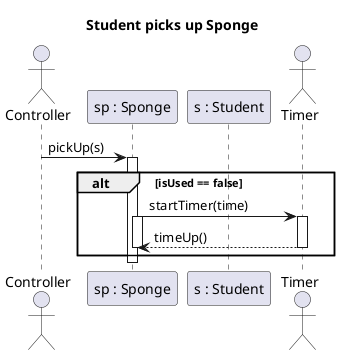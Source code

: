@startuml Student picks up Sponge
title Student picks up Sponge

actor Controller as C order 0
participant "s : Student" as s order 20
participant "sp : Sponge" as sp order 10
actor Timer as t order 1000

C -> sp : pickUp(s)
Activate sp
alt isUsed == false
sp -> t : startTimer(time)
Activate t
Activate sp
t --> sp : timeUp()
Deactivate sp
Deactivate t
end
Deactivate sp


@enduml